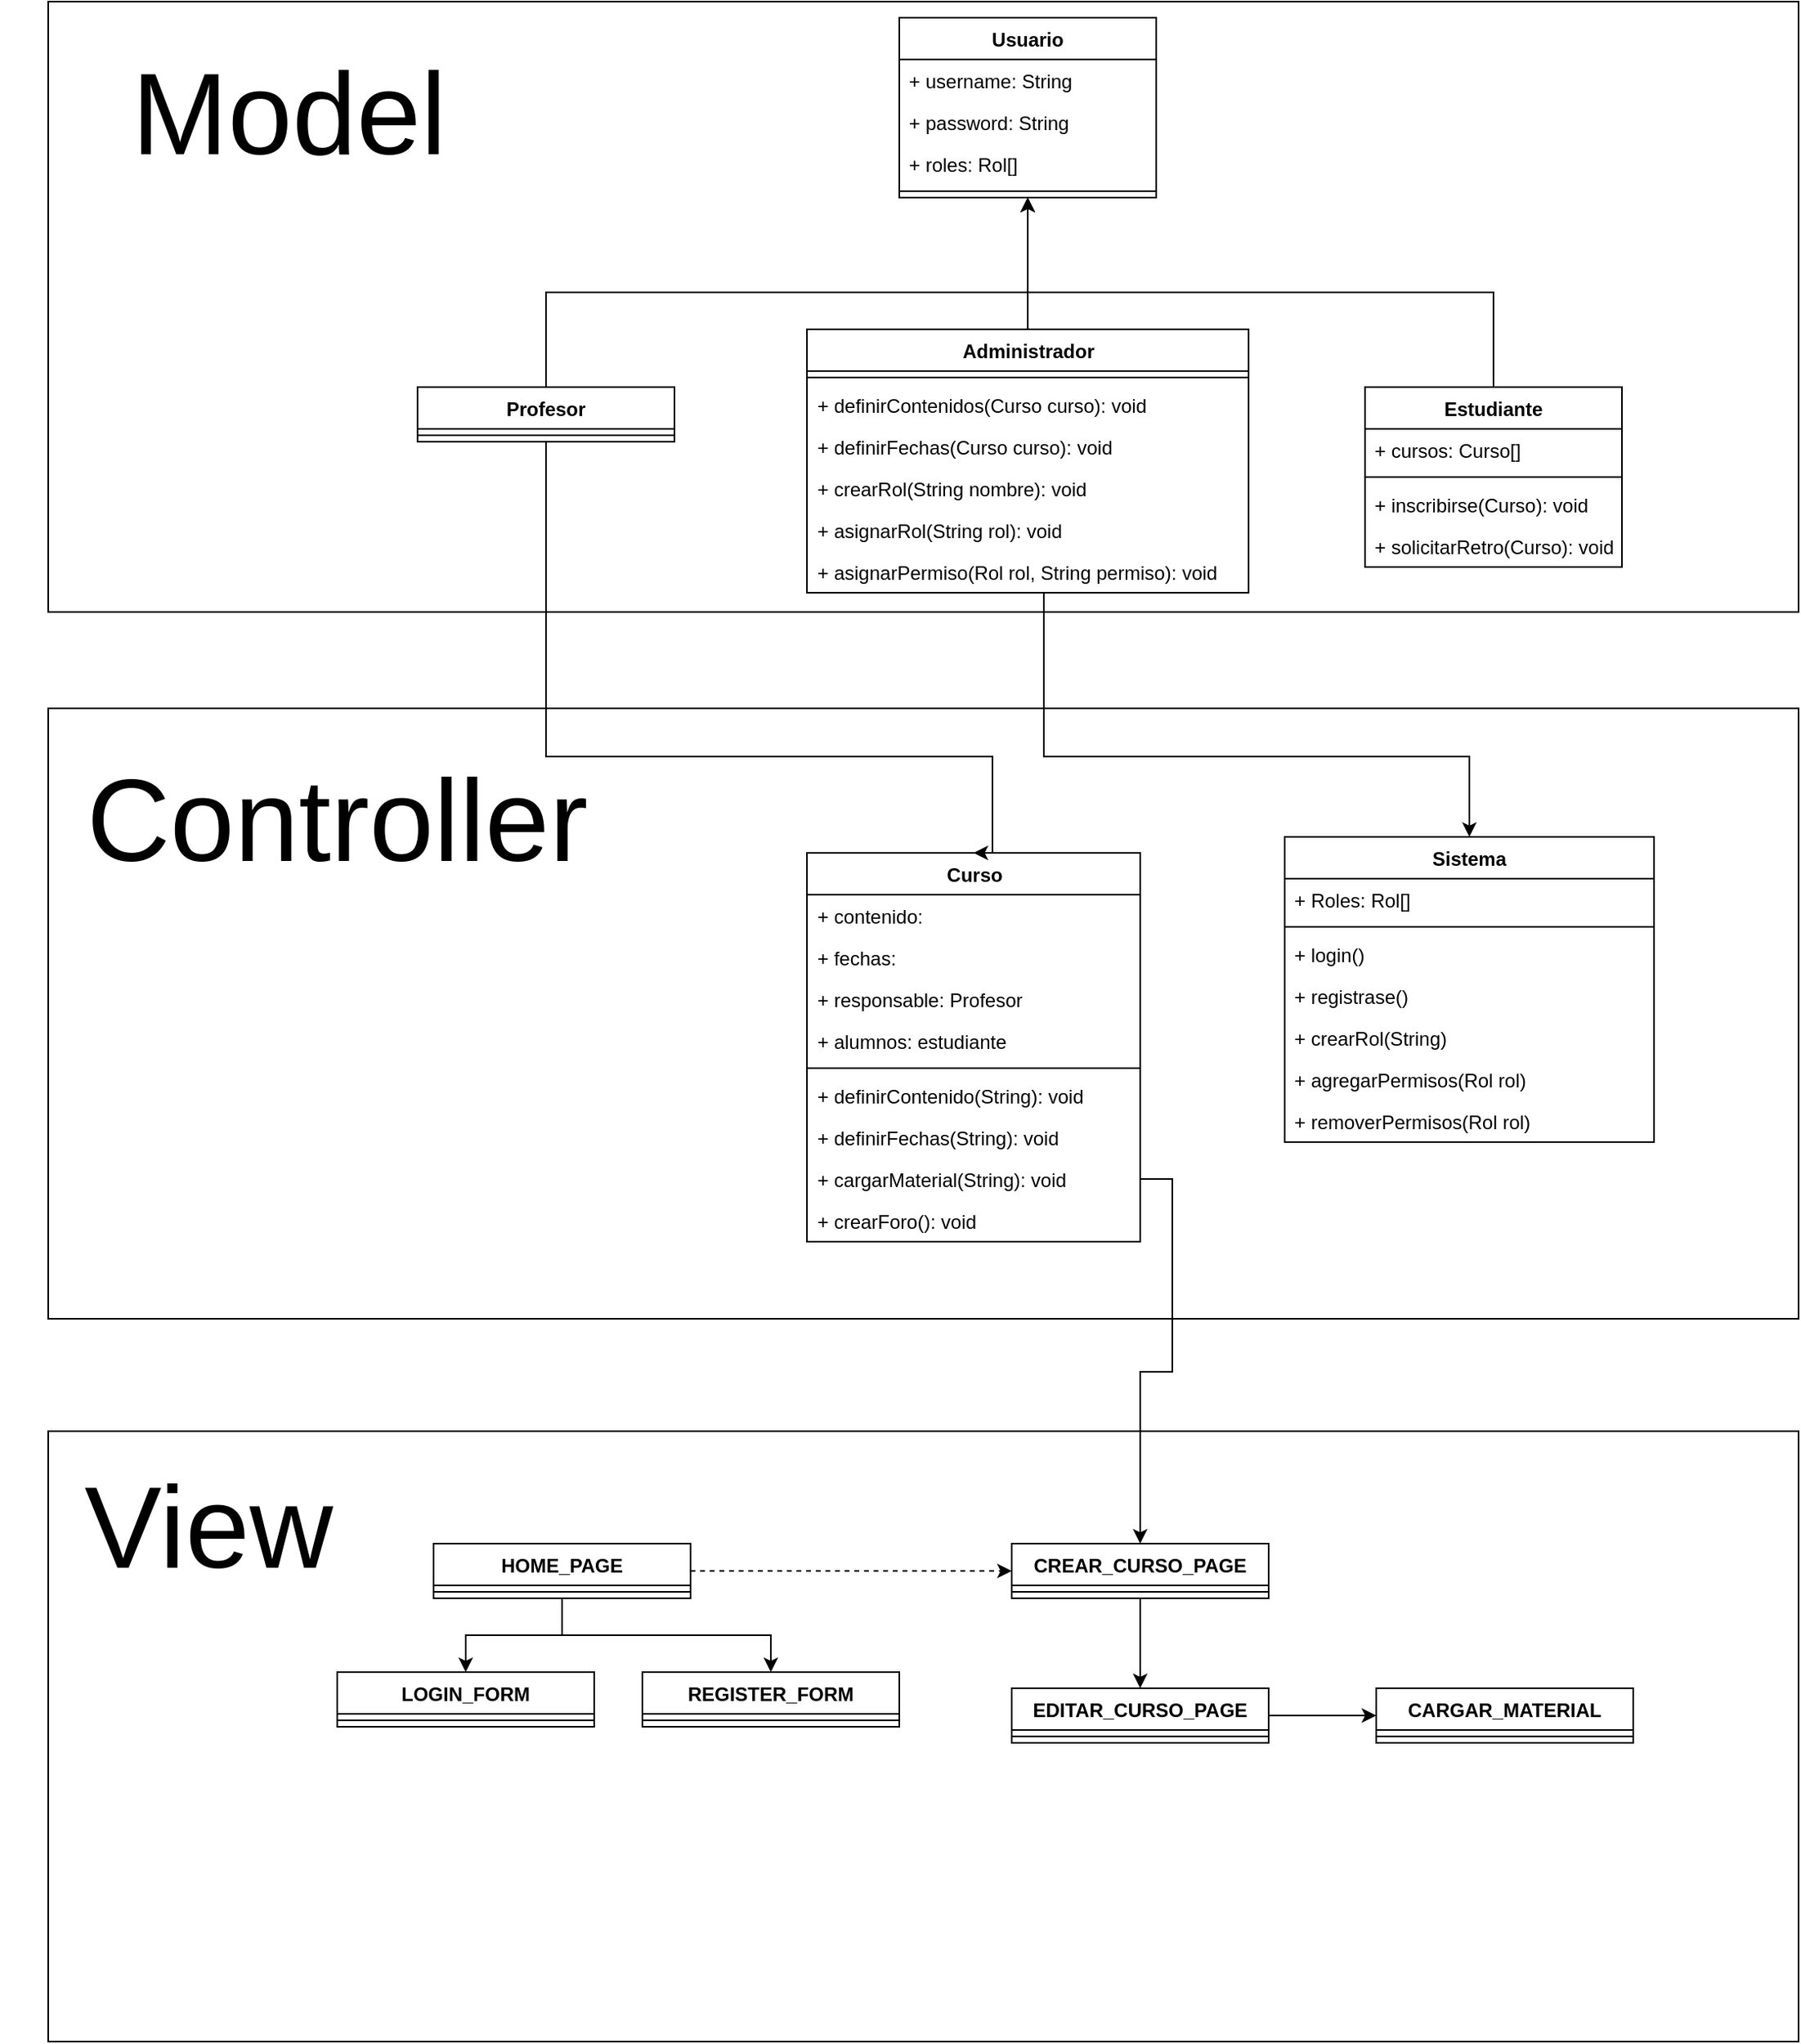 <mxfile version="21.4.0" type="github" pages="2">
  <diagram name="Diagrama de clases" id="QBbL7el1UoL6svfnOJvB">
    <mxGraphModel dx="1755" dy="2392" grid="1" gridSize="10" guides="1" tooltips="1" connect="1" arrows="1" fold="1" page="1" pageScale="1" pageWidth="827" pageHeight="1169" math="0" shadow="0">
      <root>
        <mxCell id="0" />
        <mxCell id="1" parent="0" />
        <mxCell id="73bGlY0so8Z3upH3C3ya-1" value="" style="rounded=0;whiteSpace=wrap;html=1;" vertex="1" parent="1">
          <mxGeometry width="1090" height="380" as="geometry" />
        </mxCell>
        <mxCell id="73bGlY0so8Z3upH3C3ya-2" value="&lt;font style=&quot;font-size: 72px;&quot;&gt;Model&lt;/font&gt;" style="text;html=1;strokeColor=none;fillColor=none;align=center;verticalAlign=middle;whiteSpace=wrap;rounded=0;" vertex="1" parent="1">
          <mxGeometry x="20" y="10" width="260" height="120" as="geometry" />
        </mxCell>
        <mxCell id="73bGlY0so8Z3upH3C3ya-3" value="" style="rounded=0;whiteSpace=wrap;html=1;" vertex="1" parent="1">
          <mxGeometry y="440" width="1090" height="380" as="geometry" />
        </mxCell>
        <mxCell id="73bGlY0so8Z3upH3C3ya-4" value="&lt;font style=&quot;font-size: 72px;&quot;&gt;Controller&lt;/font&gt;" style="text;html=1;strokeColor=none;fillColor=none;align=center;verticalAlign=middle;whiteSpace=wrap;rounded=0;" vertex="1" parent="1">
          <mxGeometry x="50" y="450" width="260" height="120" as="geometry" />
        </mxCell>
        <mxCell id="Gk_cWEBh4F6t9IsezN-V-1" value="" style="rounded=0;whiteSpace=wrap;html=1;" vertex="1" parent="1">
          <mxGeometry y="890" width="1090" height="380" as="geometry" />
        </mxCell>
        <mxCell id="Gk_cWEBh4F6t9IsezN-V-2" value="&lt;font style=&quot;font-size: 72px;&quot;&gt;View&lt;/font&gt;" style="text;html=1;strokeColor=none;fillColor=none;align=center;verticalAlign=middle;whiteSpace=wrap;rounded=0;" vertex="1" parent="1">
          <mxGeometry x="-30" y="890" width="260" height="120" as="geometry" />
        </mxCell>
        <mxCell id="Gk_cWEBh4F6t9IsezN-V-38" style="edgeStyle=orthogonalEdgeStyle;rounded=0;orthogonalLoop=1;jettySize=auto;html=1;exitX=0.5;exitY=0;exitDx=0;exitDy=0;" edge="1" parent="1" source="Gk_cWEBh4F6t9IsezN-V-4" target="Gk_cWEBh4F6t9IsezN-V-24">
          <mxGeometry relative="1" as="geometry" />
        </mxCell>
        <mxCell id="Gk_cWEBh4F6t9IsezN-V-4" value="Estudiante" style="swimlane;fontStyle=1;align=center;verticalAlign=top;childLayout=stackLayout;horizontal=1;startSize=26;horizontalStack=0;resizeParent=1;resizeParentMax=0;resizeLast=0;collapsible=1;marginBottom=0;whiteSpace=wrap;html=1;" vertex="1" parent="1">
          <mxGeometry x="820" y="240" width="160" height="112" as="geometry" />
        </mxCell>
        <mxCell id="Gk_cWEBh4F6t9IsezN-V-5" value="+ cursos: Curso[]" style="text;strokeColor=none;fillColor=none;align=left;verticalAlign=top;spacingLeft=4;spacingRight=4;overflow=hidden;rotatable=0;points=[[0,0.5],[1,0.5]];portConstraint=eastwest;whiteSpace=wrap;html=1;" vertex="1" parent="Gk_cWEBh4F6t9IsezN-V-4">
          <mxGeometry y="26" width="160" height="26" as="geometry" />
        </mxCell>
        <mxCell id="Gk_cWEBh4F6t9IsezN-V-6" value="" style="line;strokeWidth=1;fillColor=none;align=left;verticalAlign=middle;spacingTop=-1;spacingLeft=3;spacingRight=3;rotatable=0;labelPosition=right;points=[];portConstraint=eastwest;strokeColor=inherit;" vertex="1" parent="Gk_cWEBh4F6t9IsezN-V-4">
          <mxGeometry y="52" width="160" height="8" as="geometry" />
        </mxCell>
        <mxCell id="Iei1B7uTz662flhTTMn4-3" value="+ inscribirse(Curso): void" style="text;strokeColor=none;fillColor=none;align=left;verticalAlign=top;spacingLeft=4;spacingRight=4;overflow=hidden;rotatable=0;points=[[0,0.5],[1,0.5]];portConstraint=eastwest;whiteSpace=wrap;html=1;" vertex="1" parent="Gk_cWEBh4F6t9IsezN-V-4">
          <mxGeometry y="60" width="160" height="26" as="geometry" />
        </mxCell>
        <mxCell id="Gk_cWEBh4F6t9IsezN-V-7" value="+ solicitarRetro(Curso): void" style="text;strokeColor=none;fillColor=none;align=left;verticalAlign=top;spacingLeft=4;spacingRight=4;overflow=hidden;rotatable=0;points=[[0,0.5],[1,0.5]];portConstraint=eastwest;whiteSpace=wrap;html=1;" vertex="1" parent="Gk_cWEBh4F6t9IsezN-V-4">
          <mxGeometry y="86" width="160" height="26" as="geometry" />
        </mxCell>
        <mxCell id="Gk_cWEBh4F6t9IsezN-V-8" value="Curso" style="swimlane;fontStyle=1;align=center;verticalAlign=top;childLayout=stackLayout;horizontal=1;startSize=26;horizontalStack=0;resizeParent=1;resizeParentMax=0;resizeLast=0;collapsible=1;marginBottom=0;whiteSpace=wrap;html=1;" vertex="1" parent="1">
          <mxGeometry x="472.5" y="530" width="207.5" height="242" as="geometry" />
        </mxCell>
        <mxCell id="Gk_cWEBh4F6t9IsezN-V-9" value="+ contenido:&amp;nbsp;" style="text;strokeColor=none;fillColor=none;align=left;verticalAlign=top;spacingLeft=4;spacingRight=4;overflow=hidden;rotatable=0;points=[[0,0.5],[1,0.5]];portConstraint=eastwest;whiteSpace=wrap;html=1;" vertex="1" parent="Gk_cWEBh4F6t9IsezN-V-8">
          <mxGeometry y="26" width="207.5" height="26" as="geometry" />
        </mxCell>
        <mxCell id="Iei1B7uTz662flhTTMn4-24" value="+ fechas:&amp;nbsp;" style="text;strokeColor=none;fillColor=none;align=left;verticalAlign=top;spacingLeft=4;spacingRight=4;overflow=hidden;rotatable=0;points=[[0,0.5],[1,0.5]];portConstraint=eastwest;whiteSpace=wrap;html=1;" vertex="1" parent="Gk_cWEBh4F6t9IsezN-V-8">
          <mxGeometry y="52" width="207.5" height="26" as="geometry" />
        </mxCell>
        <mxCell id="Iei1B7uTz662flhTTMn4-46" value="+ responsable: Profesor" style="text;strokeColor=none;fillColor=none;align=left;verticalAlign=top;spacingLeft=4;spacingRight=4;overflow=hidden;rotatable=0;points=[[0,0.5],[1,0.5]];portConstraint=eastwest;whiteSpace=wrap;html=1;" vertex="1" parent="Gk_cWEBh4F6t9IsezN-V-8">
          <mxGeometry y="78" width="207.5" height="26" as="geometry" />
        </mxCell>
        <mxCell id="Iei1B7uTz662flhTTMn4-25" value="+ alumnos: estudiante" style="text;strokeColor=none;fillColor=none;align=left;verticalAlign=top;spacingLeft=4;spacingRight=4;overflow=hidden;rotatable=0;points=[[0,0.5],[1,0.5]];portConstraint=eastwest;whiteSpace=wrap;html=1;" vertex="1" parent="Gk_cWEBh4F6t9IsezN-V-8">
          <mxGeometry y="104" width="207.5" height="26" as="geometry" />
        </mxCell>
        <mxCell id="Gk_cWEBh4F6t9IsezN-V-10" value="" style="line;strokeWidth=1;fillColor=none;align=left;verticalAlign=middle;spacingTop=-1;spacingLeft=3;spacingRight=3;rotatable=0;labelPosition=right;points=[];portConstraint=eastwest;strokeColor=inherit;" vertex="1" parent="Gk_cWEBh4F6t9IsezN-V-8">
          <mxGeometry y="130" width="207.5" height="8" as="geometry" />
        </mxCell>
        <mxCell id="Gk_cWEBh4F6t9IsezN-V-11" value="+ definirContenido(String): void" style="text;strokeColor=none;fillColor=none;align=left;verticalAlign=top;spacingLeft=4;spacingRight=4;overflow=hidden;rotatable=0;points=[[0,0.5],[1,0.5]];portConstraint=eastwest;whiteSpace=wrap;html=1;" vertex="1" parent="Gk_cWEBh4F6t9IsezN-V-8">
          <mxGeometry y="138" width="207.5" height="26" as="geometry" />
        </mxCell>
        <mxCell id="Iei1B7uTz662flhTTMn4-42" value="+ definirFechas(String): void" style="text;strokeColor=none;fillColor=none;align=left;verticalAlign=top;spacingLeft=4;spacingRight=4;overflow=hidden;rotatable=0;points=[[0,0.5],[1,0.5]];portConstraint=eastwest;whiteSpace=wrap;html=1;" vertex="1" parent="Gk_cWEBh4F6t9IsezN-V-8">
          <mxGeometry y="164" width="207.5" height="26" as="geometry" />
        </mxCell>
        <mxCell id="Iei1B7uTz662flhTTMn4-43" value="+ cargarMaterial(String): void" style="text;strokeColor=none;fillColor=none;align=left;verticalAlign=top;spacingLeft=4;spacingRight=4;overflow=hidden;rotatable=0;points=[[0,0.5],[1,0.5]];portConstraint=eastwest;whiteSpace=wrap;html=1;" vertex="1" parent="Gk_cWEBh4F6t9IsezN-V-8">
          <mxGeometry y="190" width="207.5" height="26" as="geometry" />
        </mxCell>
        <mxCell id="Iei1B7uTz662flhTTMn4-21" value="+ crearForo(): void" style="text;strokeColor=none;fillColor=none;align=left;verticalAlign=top;spacingLeft=4;spacingRight=4;overflow=hidden;rotatable=0;points=[[0,0.5],[1,0.5]];portConstraint=eastwest;whiteSpace=wrap;html=1;" vertex="1" parent="Gk_cWEBh4F6t9IsezN-V-8">
          <mxGeometry y="216" width="207.5" height="26" as="geometry" />
        </mxCell>
        <mxCell id="Iei1B7uTz662flhTTMn4-45" style="edgeStyle=orthogonalEdgeStyle;rounded=0;orthogonalLoop=1;jettySize=auto;html=1;exitX=0.5;exitY=0;exitDx=0;exitDy=0;" edge="1" parent="1" source="Gk_cWEBh4F6t9IsezN-V-12" target="Gk_cWEBh4F6t9IsezN-V-24">
          <mxGeometry relative="1" as="geometry" />
        </mxCell>
        <mxCell id="Gk_cWEBh4F6t9IsezN-V-12" value="Profesor" style="swimlane;fontStyle=1;align=center;verticalAlign=top;childLayout=stackLayout;horizontal=1;startSize=26;horizontalStack=0;resizeParent=1;resizeParentMax=0;resizeLast=0;collapsible=1;marginBottom=0;whiteSpace=wrap;html=1;" vertex="1" parent="1">
          <mxGeometry x="230" y="240" width="160" height="34" as="geometry" />
        </mxCell>
        <mxCell id="Gk_cWEBh4F6t9IsezN-V-14" value="" style="line;strokeWidth=1;fillColor=none;align=left;verticalAlign=middle;spacingTop=-1;spacingLeft=3;spacingRight=3;rotatable=0;labelPosition=right;points=[];portConstraint=eastwest;strokeColor=inherit;" vertex="1" parent="Gk_cWEBh4F6t9IsezN-V-12">
          <mxGeometry y="26" width="160" height="8" as="geometry" />
        </mxCell>
        <mxCell id="Gk_cWEBh4F6t9IsezN-V-37" style="edgeStyle=orthogonalEdgeStyle;rounded=0;orthogonalLoop=1;jettySize=auto;html=1;" edge="1" parent="1" source="Gk_cWEBh4F6t9IsezN-V-16" target="Gk_cWEBh4F6t9IsezN-V-24">
          <mxGeometry relative="1" as="geometry" />
        </mxCell>
        <mxCell id="Gk_cWEBh4F6t9IsezN-V-16" value="Administrador" style="swimlane;fontStyle=1;align=center;verticalAlign=top;childLayout=stackLayout;horizontal=1;startSize=26;horizontalStack=0;resizeParent=1;resizeParentMax=0;resizeLast=0;collapsible=1;marginBottom=0;whiteSpace=wrap;html=1;" vertex="1" parent="1">
          <mxGeometry x="472.5" y="204" width="275" height="164" as="geometry" />
        </mxCell>
        <mxCell id="Gk_cWEBh4F6t9IsezN-V-18" value="" style="line;strokeWidth=1;fillColor=none;align=left;verticalAlign=middle;spacingTop=-1;spacingLeft=3;spacingRight=3;rotatable=0;labelPosition=right;points=[];portConstraint=eastwest;strokeColor=inherit;" vertex="1" parent="Gk_cWEBh4F6t9IsezN-V-16">
          <mxGeometry y="26" width="275" height="8" as="geometry" />
        </mxCell>
        <mxCell id="Gk_cWEBh4F6t9IsezN-V-19" value="+ definirContenidos(Curso curso): void" style="text;strokeColor=none;fillColor=none;align=left;verticalAlign=top;spacingLeft=4;spacingRight=4;overflow=hidden;rotatable=0;points=[[0,0.5],[1,0.5]];portConstraint=eastwest;whiteSpace=wrap;html=1;" vertex="1" parent="Gk_cWEBh4F6t9IsezN-V-16">
          <mxGeometry y="34" width="275" height="26" as="geometry" />
        </mxCell>
        <mxCell id="Iei1B7uTz662flhTTMn4-9" value="+ definirFechas(Curso curso): void" style="text;strokeColor=none;fillColor=none;align=left;verticalAlign=top;spacingLeft=4;spacingRight=4;overflow=hidden;rotatable=0;points=[[0,0.5],[1,0.5]];portConstraint=eastwest;whiteSpace=wrap;html=1;" vertex="1" parent="Gk_cWEBh4F6t9IsezN-V-16">
          <mxGeometry y="60" width="275" height="26" as="geometry" />
        </mxCell>
        <mxCell id="Iei1B7uTz662flhTTMn4-10" value="+ crearRol(String nombre): void" style="text;strokeColor=none;fillColor=none;align=left;verticalAlign=top;spacingLeft=4;spacingRight=4;overflow=hidden;rotatable=0;points=[[0,0.5],[1,0.5]];portConstraint=eastwest;whiteSpace=wrap;html=1;" vertex="1" parent="Gk_cWEBh4F6t9IsezN-V-16">
          <mxGeometry y="86" width="275" height="26" as="geometry" />
        </mxCell>
        <mxCell id="Iei1B7uTz662flhTTMn4-11" value="+ asignarRol(String rol): void" style="text;strokeColor=none;fillColor=none;align=left;verticalAlign=top;spacingLeft=4;spacingRight=4;overflow=hidden;rotatable=0;points=[[0,0.5],[1,0.5]];portConstraint=eastwest;whiteSpace=wrap;html=1;" vertex="1" parent="Gk_cWEBh4F6t9IsezN-V-16">
          <mxGeometry y="112" width="275" height="26" as="geometry" />
        </mxCell>
        <mxCell id="Iei1B7uTz662flhTTMn4-12" value="+ asignarPermiso(Rol rol, String permiso): void" style="text;strokeColor=none;fillColor=none;align=left;verticalAlign=top;spacingLeft=4;spacingRight=4;overflow=hidden;rotatable=0;points=[[0,0.5],[1,0.5]];portConstraint=eastwest;whiteSpace=wrap;html=1;" vertex="1" parent="Gk_cWEBh4F6t9IsezN-V-16">
          <mxGeometry y="138" width="275" height="26" as="geometry" />
        </mxCell>
        <mxCell id="Gk_cWEBh4F6t9IsezN-V-24" value="Usuario" style="swimlane;fontStyle=1;align=center;verticalAlign=top;childLayout=stackLayout;horizontal=1;startSize=26;horizontalStack=0;resizeParent=1;resizeParentMax=0;resizeLast=0;collapsible=1;marginBottom=0;whiteSpace=wrap;html=1;" vertex="1" parent="1">
          <mxGeometry x="530" y="10" width="160" height="112" as="geometry" />
        </mxCell>
        <mxCell id="Gk_cWEBh4F6t9IsezN-V-25" value="+ username: String" style="text;strokeColor=none;fillColor=none;align=left;verticalAlign=top;spacingLeft=4;spacingRight=4;overflow=hidden;rotatable=0;points=[[0,0.5],[1,0.5]];portConstraint=eastwest;whiteSpace=wrap;html=1;" vertex="1" parent="Gk_cWEBh4F6t9IsezN-V-24">
          <mxGeometry y="26" width="160" height="26" as="geometry" />
        </mxCell>
        <mxCell id="Gk_cWEBh4F6t9IsezN-V-36" value="+ password: String" style="text;strokeColor=none;fillColor=none;align=left;verticalAlign=top;spacingLeft=4;spacingRight=4;overflow=hidden;rotatable=0;points=[[0,0.5],[1,0.5]];portConstraint=eastwest;whiteSpace=wrap;html=1;" vertex="1" parent="Gk_cWEBh4F6t9IsezN-V-24">
          <mxGeometry y="52" width="160" height="26" as="geometry" />
        </mxCell>
        <mxCell id="Gk_cWEBh4F6t9IsezN-V-40" value="+ roles: Rol[]" style="text;strokeColor=none;fillColor=none;align=left;verticalAlign=top;spacingLeft=4;spacingRight=4;overflow=hidden;rotatable=0;points=[[0,0.5],[1,0.5]];portConstraint=eastwest;whiteSpace=wrap;html=1;" vertex="1" parent="Gk_cWEBh4F6t9IsezN-V-24">
          <mxGeometry y="78" width="160" height="26" as="geometry" />
        </mxCell>
        <mxCell id="Gk_cWEBh4F6t9IsezN-V-26" value="" style="line;strokeWidth=1;fillColor=none;align=left;verticalAlign=middle;spacingTop=-1;spacingLeft=3;spacingRight=3;rotatable=0;labelPosition=right;points=[];portConstraint=eastwest;strokeColor=inherit;" vertex="1" parent="Gk_cWEBh4F6t9IsezN-V-24">
          <mxGeometry y="104" width="160" height="8" as="geometry" />
        </mxCell>
        <mxCell id="Iei1B7uTz662flhTTMn4-30" value="Sistema" style="swimlane;fontStyle=1;align=center;verticalAlign=top;childLayout=stackLayout;horizontal=1;startSize=26;horizontalStack=0;resizeParent=1;resizeParentMax=0;resizeLast=0;collapsible=1;marginBottom=0;whiteSpace=wrap;html=1;" vertex="1" parent="1">
          <mxGeometry x="770" y="520" width="230" height="190" as="geometry" />
        </mxCell>
        <mxCell id="Iei1B7uTz662flhTTMn4-31" value="+ Roles: Rol[]" style="text;strokeColor=none;fillColor=none;align=left;verticalAlign=top;spacingLeft=4;spacingRight=4;overflow=hidden;rotatable=0;points=[[0,0.5],[1,0.5]];portConstraint=eastwest;whiteSpace=wrap;html=1;" vertex="1" parent="Iei1B7uTz662flhTTMn4-30">
          <mxGeometry y="26" width="230" height="26" as="geometry" />
        </mxCell>
        <mxCell id="Iei1B7uTz662flhTTMn4-34" value="" style="line;strokeWidth=1;fillColor=none;align=left;verticalAlign=middle;spacingTop=-1;spacingLeft=3;spacingRight=3;rotatable=0;labelPosition=right;points=[];portConstraint=eastwest;strokeColor=inherit;" vertex="1" parent="Iei1B7uTz662flhTTMn4-30">
          <mxGeometry y="52" width="230" height="8" as="geometry" />
        </mxCell>
        <mxCell id="Iei1B7uTz662flhTTMn4-35" value="+ login()" style="text;strokeColor=none;fillColor=none;align=left;verticalAlign=top;spacingLeft=4;spacingRight=4;overflow=hidden;rotatable=0;points=[[0,0.5],[1,0.5]];portConstraint=eastwest;whiteSpace=wrap;html=1;" vertex="1" parent="Iei1B7uTz662flhTTMn4-30">
          <mxGeometry y="60" width="230" height="26" as="geometry" />
        </mxCell>
        <mxCell id="Iei1B7uTz662flhTTMn4-40" value="+ registrase()" style="text;strokeColor=none;fillColor=none;align=left;verticalAlign=top;spacingLeft=4;spacingRight=4;overflow=hidden;rotatable=0;points=[[0,0.5],[1,0.5]];portConstraint=eastwest;whiteSpace=wrap;html=1;" vertex="1" parent="Iei1B7uTz662flhTTMn4-30">
          <mxGeometry y="86" width="230" height="26" as="geometry" />
        </mxCell>
        <mxCell id="Iei1B7uTz662flhTTMn4-36" value="+ crearRol(String)" style="text;strokeColor=none;fillColor=none;align=left;verticalAlign=top;spacingLeft=4;spacingRight=4;overflow=hidden;rotatable=0;points=[[0,0.5],[1,0.5]];portConstraint=eastwest;whiteSpace=wrap;html=1;" vertex="1" parent="Iei1B7uTz662flhTTMn4-30">
          <mxGeometry y="112" width="230" height="26" as="geometry" />
        </mxCell>
        <mxCell id="Iei1B7uTz662flhTTMn4-37" value="+ agregarPermisos(Rol rol)" style="text;strokeColor=none;fillColor=none;align=left;verticalAlign=top;spacingLeft=4;spacingRight=4;overflow=hidden;rotatable=0;points=[[0,0.5],[1,0.5]];portConstraint=eastwest;whiteSpace=wrap;html=1;" vertex="1" parent="Iei1B7uTz662flhTTMn4-30">
          <mxGeometry y="138" width="230" height="26" as="geometry" />
        </mxCell>
        <mxCell id="Iei1B7uTz662flhTTMn4-39" value="+ removerPermisos(Rol rol)" style="text;strokeColor=none;fillColor=none;align=left;verticalAlign=top;spacingLeft=4;spacingRight=4;overflow=hidden;rotatable=0;points=[[0,0.5],[1,0.5]];portConstraint=eastwest;whiteSpace=wrap;html=1;" vertex="1" parent="Iei1B7uTz662flhTTMn4-30">
          <mxGeometry y="164" width="230" height="26" as="geometry" />
        </mxCell>
        <mxCell id="Iei1B7uTz662flhTTMn4-38" style="edgeStyle=orthogonalEdgeStyle;rounded=0;orthogonalLoop=1;jettySize=auto;html=1;" edge="1" parent="1" source="Gk_cWEBh4F6t9IsezN-V-16" target="Iei1B7uTz662flhTTMn4-30">
          <mxGeometry relative="1" as="geometry">
            <Array as="points">
              <mxPoint x="620" y="470" />
              <mxPoint x="885" y="470" />
            </Array>
          </mxGeometry>
        </mxCell>
        <mxCell id="Iei1B7uTz662flhTTMn4-44" style="edgeStyle=orthogonalEdgeStyle;rounded=0;orthogonalLoop=1;jettySize=auto;html=1;entryX=0.5;entryY=0;entryDx=0;entryDy=0;" edge="1" parent="1" source="Gk_cWEBh4F6t9IsezN-V-12" target="Gk_cWEBh4F6t9IsezN-V-8">
          <mxGeometry relative="1" as="geometry">
            <Array as="points">
              <mxPoint x="310" y="470" />
              <mxPoint x="588" y="470" />
            </Array>
          </mxGeometry>
        </mxCell>
        <mxCell id="Iei1B7uTz662flhTTMn4-62" style="edgeStyle=orthogonalEdgeStyle;rounded=0;orthogonalLoop=1;jettySize=auto;html=1;exitX=0.5;exitY=1;exitDx=0;exitDy=0;entryX=0.5;entryY=0;entryDx=0;entryDy=0;" edge="1" parent="1" source="Iei1B7uTz662flhTTMn4-47" target="Iei1B7uTz662flhTTMn4-51">
          <mxGeometry relative="1" as="geometry" />
        </mxCell>
        <mxCell id="Iei1B7uTz662flhTTMn4-47" value="CREAR_CURSO_PAGE" style="swimlane;fontStyle=1;align=center;verticalAlign=top;childLayout=stackLayout;horizontal=1;startSize=26;horizontalStack=0;resizeParent=1;resizeParentMax=0;resizeLast=0;collapsible=1;marginBottom=0;whiteSpace=wrap;html=1;" vertex="1" parent="1">
          <mxGeometry x="600" y="960" width="160" height="34" as="geometry" />
        </mxCell>
        <mxCell id="Iei1B7uTz662flhTTMn4-49" value="" style="line;strokeWidth=1;fillColor=none;align=left;verticalAlign=middle;spacingTop=-1;spacingLeft=3;spacingRight=3;rotatable=0;labelPosition=right;points=[];portConstraint=eastwest;strokeColor=inherit;" vertex="1" parent="Iei1B7uTz662flhTTMn4-47">
          <mxGeometry y="26" width="160" height="8" as="geometry" />
        </mxCell>
        <mxCell id="Iei1B7uTz662flhTTMn4-68" style="edgeStyle=orthogonalEdgeStyle;rounded=0;orthogonalLoop=1;jettySize=auto;html=1;exitX=1;exitY=0.5;exitDx=0;exitDy=0;entryX=0;entryY=0.5;entryDx=0;entryDy=0;" edge="1" parent="1" source="Iei1B7uTz662flhTTMn4-51" target="Iei1B7uTz662flhTTMn4-64">
          <mxGeometry relative="1" as="geometry">
            <mxPoint x="827" y="999" as="targetPoint" />
          </mxGeometry>
        </mxCell>
        <mxCell id="Iei1B7uTz662flhTTMn4-51" value="EDITAR_CURSO_PAGE" style="swimlane;fontStyle=1;align=center;verticalAlign=top;childLayout=stackLayout;horizontal=1;startSize=26;horizontalStack=0;resizeParent=1;resizeParentMax=0;resizeLast=0;collapsible=1;marginBottom=0;whiteSpace=wrap;html=1;" vertex="1" parent="1">
          <mxGeometry x="600" y="1050" width="160" height="34" as="geometry" />
        </mxCell>
        <mxCell id="Iei1B7uTz662flhTTMn4-52" value="" style="line;strokeWidth=1;fillColor=none;align=left;verticalAlign=middle;spacingTop=-1;spacingLeft=3;spacingRight=3;rotatable=0;labelPosition=right;points=[];portConstraint=eastwest;strokeColor=inherit;" vertex="1" parent="Iei1B7uTz662flhTTMn4-51">
          <mxGeometry y="26" width="160" height="8" as="geometry" />
        </mxCell>
        <mxCell id="Iei1B7uTz662flhTTMn4-59" style="edgeStyle=orthogonalEdgeStyle;rounded=0;orthogonalLoop=1;jettySize=auto;html=1;exitX=0.5;exitY=1;exitDx=0;exitDy=0;entryX=0.5;entryY=0;entryDx=0;entryDy=0;" edge="1" parent="1" source="Iei1B7uTz662flhTTMn4-53" target="Iei1B7uTz662flhTTMn4-55">
          <mxGeometry relative="1" as="geometry" />
        </mxCell>
        <mxCell id="Iei1B7uTz662flhTTMn4-61" style="edgeStyle=orthogonalEdgeStyle;rounded=0;orthogonalLoop=1;jettySize=auto;html=1;exitX=1;exitY=0.5;exitDx=0;exitDy=0;entryX=0;entryY=0.5;entryDx=0;entryDy=0;dashed=1;" edge="1" parent="1" source="Iei1B7uTz662flhTTMn4-53" target="Iei1B7uTz662flhTTMn4-47">
          <mxGeometry relative="1" as="geometry" />
        </mxCell>
        <mxCell id="Iei1B7uTz662flhTTMn4-53" value="HOME_PAGE" style="swimlane;fontStyle=1;align=center;verticalAlign=top;childLayout=stackLayout;horizontal=1;startSize=26;horizontalStack=0;resizeParent=1;resizeParentMax=0;resizeLast=0;collapsible=1;marginBottom=0;whiteSpace=wrap;html=1;" vertex="1" parent="1">
          <mxGeometry x="240" y="960" width="160" height="34" as="geometry" />
        </mxCell>
        <mxCell id="Iei1B7uTz662flhTTMn4-54" value="" style="line;strokeWidth=1;fillColor=none;align=left;verticalAlign=middle;spacingTop=-1;spacingLeft=3;spacingRight=3;rotatable=0;labelPosition=right;points=[];portConstraint=eastwest;strokeColor=inherit;" vertex="1" parent="Iei1B7uTz662flhTTMn4-53">
          <mxGeometry y="26" width="160" height="8" as="geometry" />
        </mxCell>
        <mxCell id="Iei1B7uTz662flhTTMn4-55" value="LOGIN_FORM" style="swimlane;fontStyle=1;align=center;verticalAlign=top;childLayout=stackLayout;horizontal=1;startSize=26;horizontalStack=0;resizeParent=1;resizeParentMax=0;resizeLast=0;collapsible=1;marginBottom=0;whiteSpace=wrap;html=1;" vertex="1" parent="1">
          <mxGeometry x="180" y="1040" width="160" height="34" as="geometry" />
        </mxCell>
        <mxCell id="Iei1B7uTz662flhTTMn4-56" value="" style="line;strokeWidth=1;fillColor=none;align=left;verticalAlign=middle;spacingTop=-1;spacingLeft=3;spacingRight=3;rotatable=0;labelPosition=right;points=[];portConstraint=eastwest;strokeColor=inherit;" vertex="1" parent="Iei1B7uTz662flhTTMn4-55">
          <mxGeometry y="26" width="160" height="8" as="geometry" />
        </mxCell>
        <mxCell id="Iei1B7uTz662flhTTMn4-60" style="edgeStyle=orthogonalEdgeStyle;rounded=0;orthogonalLoop=1;jettySize=auto;html=1;exitX=0.5;exitY=0;exitDx=0;exitDy=0;entryX=0.5;entryY=1;entryDx=0;entryDy=0;startArrow=classic;startFill=1;endArrow=none;endFill=0;" edge="1" parent="1" source="Iei1B7uTz662flhTTMn4-57" target="Iei1B7uTz662flhTTMn4-53">
          <mxGeometry relative="1" as="geometry" />
        </mxCell>
        <mxCell id="Iei1B7uTz662flhTTMn4-57" value="REGISTER_FORM" style="swimlane;fontStyle=1;align=center;verticalAlign=top;childLayout=stackLayout;horizontal=1;startSize=26;horizontalStack=0;resizeParent=1;resizeParentMax=0;resizeLast=0;collapsible=1;marginBottom=0;whiteSpace=wrap;html=1;" vertex="1" parent="1">
          <mxGeometry x="370" y="1040" width="160" height="34" as="geometry" />
        </mxCell>
        <mxCell id="Iei1B7uTz662flhTTMn4-58" value="" style="line;strokeWidth=1;fillColor=none;align=left;verticalAlign=middle;spacingTop=-1;spacingLeft=3;spacingRight=3;rotatable=0;labelPosition=right;points=[];portConstraint=eastwest;strokeColor=inherit;" vertex="1" parent="Iei1B7uTz662flhTTMn4-57">
          <mxGeometry y="26" width="160" height="8" as="geometry" />
        </mxCell>
        <mxCell id="Iei1B7uTz662flhTTMn4-63" style="edgeStyle=orthogonalEdgeStyle;rounded=0;orthogonalLoop=1;jettySize=auto;html=1;exitX=1;exitY=0.5;exitDx=0;exitDy=0;entryX=0.5;entryY=0;entryDx=0;entryDy=0;" edge="1" parent="1" source="Iei1B7uTz662flhTTMn4-43" target="Iei1B7uTz662flhTTMn4-47">
          <mxGeometry relative="1" as="geometry" />
        </mxCell>
        <mxCell id="Iei1B7uTz662flhTTMn4-64" value="CARGAR_MATERIAL" style="swimlane;fontStyle=1;align=center;verticalAlign=top;childLayout=stackLayout;horizontal=1;startSize=26;horizontalStack=0;resizeParent=1;resizeParentMax=0;resizeLast=0;collapsible=1;marginBottom=0;whiteSpace=wrap;html=1;" vertex="1" parent="1">
          <mxGeometry x="827" y="1050" width="160" height="34" as="geometry" />
        </mxCell>
        <mxCell id="Iei1B7uTz662flhTTMn4-66" value="" style="line;strokeWidth=1;fillColor=none;align=left;verticalAlign=middle;spacingTop=-1;spacingLeft=3;spacingRight=3;rotatable=0;labelPosition=right;points=[];portConstraint=eastwest;strokeColor=inherit;" vertex="1" parent="Iei1B7uTz662flhTTMn4-64">
          <mxGeometry y="26" width="160" height="8" as="geometry" />
        </mxCell>
      </root>
    </mxGraphModel>
  </diagram>
  <diagram id="-2WuTaImzSwbZsCyglxW" name="Diagrama de casos de uso">
    <mxGraphModel dx="1100" dy="1873" grid="1" gridSize="10" guides="1" tooltips="1" connect="1" arrows="1" fold="1" page="1" pageScale="1" pageWidth="827" pageHeight="1169" math="0" shadow="0">
      <root>
        <mxCell id="0" />
        <mxCell id="1" parent="0" />
        <mxCell id="EkwNHCearNUyfbGUAOeU-1" value="" style="rounded=0;whiteSpace=wrap;html=1;" vertex="1" parent="1">
          <mxGeometry width="690" height="740" as="geometry" />
        </mxCell>
        <mxCell id="EkwNHCearNUyfbGUAOeU-2" value="Diagrama de casos de uso" style="text;html=1;strokeColor=none;fillColor=none;align=center;verticalAlign=middle;whiteSpace=wrap;rounded=0;fontSize=21;" vertex="1" parent="1">
          <mxGeometry x="340" y="-130" width="300" height="60" as="geometry" />
        </mxCell>
        <mxCell id="EkwNHCearNUyfbGUAOeU-3" value="Sistema para centro de aprendizaje" style="text;html=1;strokeColor=none;fillColor=none;align=center;verticalAlign=middle;whiteSpace=wrap;rounded=0;" vertex="1" parent="1">
          <mxGeometry x="155" y="10" width="200" height="30" as="geometry" />
        </mxCell>
        <mxCell id="EkwNHCearNUyfbGUAOeU-5" value="Administradores" style="shape=umlActor;verticalLabelPosition=bottom;verticalAlign=top;html=1;outlineConnect=0;" vertex="1" parent="1">
          <mxGeometry x="-80" y="60" width="60" height="120" as="geometry" />
        </mxCell>
        <mxCell id="dSLKxuUFLMEk2zjnFg8m-7" style="rounded=0;orthogonalLoop=1;jettySize=auto;html=1;exitX=0;exitY=0.5;exitDx=0;exitDy=0;entryX=1;entryY=0.5;entryDx=0;entryDy=0;endArrow=none;endFill=0;dashed=1;dashPattern=1 2;strokeWidth=2;" edge="1" parent="1" source="28_HmdyWbX2J84_J4Alj-1" target="EkwNHCearNUyfbGUAOeU-12">
          <mxGeometry relative="1" as="geometry" />
        </mxCell>
        <mxCell id="28_HmdyWbX2J84_J4Alj-1" value="Planificar cursos" style="ellipse;whiteSpace=wrap;html=1;" vertex="1" parent="1">
          <mxGeometry x="390" y="90" width="90" height="50" as="geometry" />
        </mxCell>
        <mxCell id="M1fn-HkXDXHj6PjqMFjV-1" value="Estudiante" style="shape=umlActor;verticalLabelPosition=bottom;verticalAlign=top;html=1;outlineConnect=0;" vertex="1" parent="1">
          <mxGeometry x="-80" y="520" width="55" height="100" as="geometry" />
        </mxCell>
        <mxCell id="28_HmdyWbX2J84_J4Alj-2" value="Definir contenidos, estructuras y fechas de cursos" style="ellipse;whiteSpace=wrap;html=1;" vertex="1" parent="1">
          <mxGeometry x="535" y="60" width="150" height="50" as="geometry" />
        </mxCell>
        <mxCell id="dSLKxuUFLMEk2zjnFg8m-1" style="rounded=0;orthogonalLoop=1;jettySize=auto;html=1;exitX=0;exitY=0.5;exitDx=0;exitDy=0;endArrow=none;endFill=0;" edge="1" parent="1" source="EkwNHCearNUyfbGUAOeU-9" target="EkwNHCearNUyfbGUAOeU-5">
          <mxGeometry relative="1" as="geometry" />
        </mxCell>
        <mxCell id="EkwNHCearNUyfbGUAOeU-9" value="Crear rol de usuario" style="ellipse;whiteSpace=wrap;html=1;" vertex="1" parent="1">
          <mxGeometry x="100" y="50" width="90" height="50" as="geometry" />
        </mxCell>
        <mxCell id="28_HmdyWbX2J84_J4Alj-3" value="Diseñar y cargar evaluaciones, tareas y material." style="ellipse;whiteSpace=wrap;html=1;" vertex="1" parent="1">
          <mxGeometry x="550" y="120" width="130" height="60" as="geometry" />
        </mxCell>
        <mxCell id="M1fn-HkXDXHj6PjqMFjV-3" value="registrar&amp;nbsp;" style="ellipse;whiteSpace=wrap;html=1;" vertex="1" parent="1">
          <mxGeometry x="50" y="490" width="90" height="50" as="geometry" />
        </mxCell>
        <mxCell id="28_HmdyWbX2J84_J4Alj-4" value="Dar retroalimentación" style="ellipse;whiteSpace=wrap;html=1;" vertex="1" parent="1">
          <mxGeometry x="430" y="195" width="105" height="50" as="geometry" />
        </mxCell>
        <mxCell id="EkwNHCearNUyfbGUAOeU-10" value="Gestionar rol de usuario" style="ellipse;whiteSpace=wrap;html=1;" vertex="1" parent="1">
          <mxGeometry x="80" y="110" width="110" height="50" as="geometry" />
        </mxCell>
        <mxCell id="28_HmdyWbX2J84_J4Alj-5" value="Crear foros" style="ellipse;whiteSpace=wrap;html=1;" vertex="1" parent="1">
          <mxGeometry x="599" y="200" width="86" height="40" as="geometry" />
        </mxCell>
        <mxCell id="M1fn-HkXDXHj6PjqMFjV-4" value="acceder a la plataforma&amp;nbsp;" style="ellipse;whiteSpace=wrap;html=1;" vertex="1" parent="1">
          <mxGeometry x="40" y="580" width="90" height="50" as="geometry" />
        </mxCell>
        <mxCell id="28_HmdyWbX2J84_J4Alj-6" value="Comunicarse con soporte técnico" style="ellipse;whiteSpace=wrap;html=1;" vertex="1" parent="1">
          <mxGeometry x="562" y="270" width="110" height="60" as="geometry" />
        </mxCell>
        <mxCell id="EkwNHCearNUyfbGUAOeU-11" value="Asignar permisos" style="ellipse;whiteSpace=wrap;html=1;" vertex="1" parent="1">
          <mxGeometry x="90" y="170" width="110" height="50" as="geometry" />
        </mxCell>
        <mxCell id="28_HmdyWbX2J84_J4Alj-9" value="" style="endArrow=none;html=1;rounded=0;exitX=1;exitY=0.5;exitDx=0;exitDy=0;entryX=0.25;entryY=0.1;entryDx=0;entryDy=0;entryPerimeter=0;" edge="1" parent="1" source="28_HmdyWbX2J84_J4Alj-2" target="EkwNHCearNUyfbGUAOeU-4">
          <mxGeometry width="50" height="50" relative="1" as="geometry">
            <mxPoint x="755" y="100" as="sourcePoint" />
            <mxPoint x="885" y="130" as="targetPoint" />
          </mxGeometry>
        </mxCell>
        <mxCell id="EkwNHCearNUyfbGUAOeU-12" value="Definir curso" style="ellipse;whiteSpace=wrap;html=1;" vertex="1" parent="1">
          <mxGeometry x="120" y="240" width="120" height="50" as="geometry" />
        </mxCell>
        <mxCell id="M1fn-HkXDXHj6PjqMFjV-5" value="Revisar registro&amp;nbsp;" style="ellipse;whiteSpace=wrap;html=1;" vertex="1" parent="1">
          <mxGeometry x="180" y="520" width="100" height="50" as="geometry" />
        </mxCell>
        <mxCell id="28_HmdyWbX2J84_J4Alj-11" value="" style="endArrow=none;html=1;rounded=0;exitX=1;exitY=0.5;exitDx=0;exitDy=0;" edge="1" parent="1" source="28_HmdyWbX2J84_J4Alj-5" target="EkwNHCearNUyfbGUAOeU-4">
          <mxGeometry width="50" height="50" relative="1" as="geometry">
            <mxPoint x="745" y="280" as="sourcePoint" />
            <mxPoint x="855" y="217.5" as="targetPoint" />
          </mxGeometry>
        </mxCell>
        <mxCell id="M1fn-HkXDXHj6PjqMFjV-8" value="" style="endArrow=none;html=1;rounded=0;entryX=0.044;entryY=0.68;entryDx=0;entryDy=0;entryPerimeter=0;exitX=0.5;exitY=0.5;exitDx=0;exitDy=0;exitPerimeter=0;" edge="1" parent="1" source="M1fn-HkXDXHj6PjqMFjV-1" target="M1fn-HkXDXHj6PjqMFjV-3">
          <mxGeometry width="50" height="50" relative="1" as="geometry">
            <mxPoint x="-10" y="550" as="sourcePoint" />
            <mxPoint x="110" y="130" as="targetPoint" />
          </mxGeometry>
        </mxCell>
        <mxCell id="28_HmdyWbX2J84_J4Alj-12" value="" style="endArrow=none;html=1;rounded=0;exitX=1;exitY=0.5;exitDx=0;exitDy=0;" edge="1" parent="1" source="28_HmdyWbX2J84_J4Alj-6" target="EkwNHCearNUyfbGUAOeU-4">
          <mxGeometry width="50" height="50" relative="1" as="geometry">
            <mxPoint x="697.0" y="290" as="sourcePoint" />
            <mxPoint x="855" y="235.0" as="targetPoint" />
          </mxGeometry>
        </mxCell>
        <mxCell id="M1fn-HkXDXHj6PjqMFjV-9" value="" style="endArrow=none;html=1;rounded=0;entryX=0;entryY=0.5;entryDx=0;entryDy=0;" edge="1" parent="1" target="M1fn-HkXDXHj6PjqMFjV-4">
          <mxGeometry width="50" height="50" relative="1" as="geometry">
            <mxPoint x="-50" y="570" as="sourcePoint" />
            <mxPoint x="110" y="130" as="targetPoint" />
          </mxGeometry>
        </mxCell>
        <mxCell id="28_HmdyWbX2J84_J4Alj-13" value="" style="endArrow=none;dashed=1;html=1;dashPattern=1 3;strokeWidth=2;rounded=0;entryX=0;entryY=0.5;entryDx=0;entryDy=0;exitX=1;exitY=0.5;exitDx=0;exitDy=0;" edge="1" parent="1" source="28_HmdyWbX2J84_J4Alj-1" target="28_HmdyWbX2J84_J4Alj-2">
          <mxGeometry width="50" height="50" relative="1" as="geometry">
            <mxPoint x="125" y="90" as="sourcePoint" />
            <mxPoint x="200" y="40" as="targetPoint" />
          </mxGeometry>
        </mxCell>
        <mxCell id="M1fn-HkXDXHj6PjqMFjV-10" value="" style="endArrow=none;dashed=1;html=1;rounded=0;entryX=0.978;entryY=0.64;entryDx=0;entryDy=0;entryPerimeter=0;exitX=0;exitY=0;exitDx=0;exitDy=0;" edge="1" parent="1" source="M1fn-HkXDXHj6PjqMFjV-5" target="M1fn-HkXDXHj6PjqMFjV-3">
          <mxGeometry width="50" height="50" relative="1" as="geometry">
            <mxPoint x="60" y="180" as="sourcePoint" />
            <mxPoint x="110" y="130" as="targetPoint" />
          </mxGeometry>
        </mxCell>
        <mxCell id="28_HmdyWbX2J84_J4Alj-14" value="" style="endArrow=none;dashed=1;html=1;dashPattern=1 3;strokeWidth=2;rounded=0;entryX=0;entryY=0.5;entryDx=0;entryDy=0;exitX=1;exitY=0.5;exitDx=0;exitDy=0;" edge="1" parent="1" source="28_HmdyWbX2J84_J4Alj-1" target="28_HmdyWbX2J84_J4Alj-3">
          <mxGeometry width="50" height="50" relative="1" as="geometry">
            <mxPoint x="205" y="250" as="sourcePoint" />
            <mxPoint x="255" y="200" as="targetPoint" />
          </mxGeometry>
        </mxCell>
        <mxCell id="M1fn-HkXDXHj6PjqMFjV-12" value="" style="endArrow=none;dashed=1;html=1;dashPattern=1 3;strokeWidth=2;rounded=0;entryX=0.33;entryY=1.04;entryDx=0;entryDy=0;entryPerimeter=0;exitX=0.944;exitY=0.7;exitDx=0;exitDy=0;exitPerimeter=0;" edge="1" parent="1" source="M1fn-HkXDXHj6PjqMFjV-4" target="M1fn-HkXDXHj6PjqMFjV-5">
          <mxGeometry width="50" height="50" relative="1" as="geometry">
            <mxPoint x="60" y="180" as="sourcePoint" />
            <mxPoint x="110" y="130" as="targetPoint" />
          </mxGeometry>
        </mxCell>
        <mxCell id="28_HmdyWbX2J84_J4Alj-15" value="" style="endArrow=none;dashed=1;html=1;dashPattern=1 3;strokeWidth=2;rounded=0;entryX=0;entryY=0.5;entryDx=0;entryDy=0;exitX=1;exitY=0.5;exitDx=0;exitDy=0;" edge="1" parent="1" source="28_HmdyWbX2J84_J4Alj-4" target="28_HmdyWbX2J84_J4Alj-5">
          <mxGeometry width="50" height="50" relative="1" as="geometry">
            <mxPoint x="560" y="220" as="sourcePoint" />
            <mxPoint x="585" y="310" as="targetPoint" />
          </mxGeometry>
        </mxCell>
        <mxCell id="M1fn-HkXDXHj6PjqMFjV-13" value="&amp;lt;&amp;lt;include&amp;gt;&amp;gt;" style="text;html=1;strokeColor=none;fillColor=none;align=center;verticalAlign=middle;whiteSpace=wrap;rounded=0;rotation=5;" vertex="1" parent="1">
          <mxGeometry x="150" y="490" width="60" height="30" as="geometry" />
        </mxCell>
        <mxCell id="28_HmdyWbX2J84_J4Alj-17" value="" style="endArrow=none;html=1;rounded=0;exitX=1;exitY=0.5;exitDx=0;exitDy=0;entryX=0.25;entryY=0.1;entryDx=0;entryDy=0;entryPerimeter=0;" edge="1" parent="1" source="28_HmdyWbX2J84_J4Alj-3" target="EkwNHCearNUyfbGUAOeU-4">
          <mxGeometry width="50" height="50" relative="1" as="geometry">
            <mxPoint x="680" y="150" as="sourcePoint" />
            <mxPoint x="885" y="130" as="targetPoint" />
          </mxGeometry>
        </mxCell>
        <mxCell id="dSLKxuUFLMEk2zjnFg8m-16" style="rounded=0;orthogonalLoop=1;jettySize=auto;html=1;exitX=0.5;exitY=0.5;exitDx=0;exitDy=0;exitPerimeter=0;entryX=1;entryY=0.5;entryDx=0;entryDy=0;endArrow=none;endFill=0;" edge="1" parent="1" source="EkwNHCearNUyfbGUAOeU-4" target="dSLKxuUFLMEk2zjnFg8m-11">
          <mxGeometry relative="1" as="geometry" />
        </mxCell>
        <mxCell id="dSLKxuUFLMEk2zjnFg8m-17" style="rounded=0;orthogonalLoop=1;jettySize=auto;html=1;exitX=0.5;exitY=0.5;exitDx=0;exitDy=0;exitPerimeter=0;entryX=1;entryY=0.5;entryDx=0;entryDy=0;endArrow=none;endFill=0;" edge="1" parent="1" source="EkwNHCearNUyfbGUAOeU-4" target="dSLKxuUFLMEk2zjnFg8m-14">
          <mxGeometry relative="1" as="geometry" />
        </mxCell>
        <mxCell id="EkwNHCearNUyfbGUAOeU-4" value="Profesor" style="shape=umlActor;verticalLabelPosition=bottom;verticalAlign=top;html=1;outlineConnect=0;" vertex="1" parent="1">
          <mxGeometry x="790" y="120" width="60" height="120" as="geometry" />
        </mxCell>
        <mxCell id="dSLKxuUFLMEk2zjnFg8m-3" style="rounded=0;orthogonalLoop=1;jettySize=auto;html=1;endArrow=none;endFill=0;entryX=0;entryY=0.5;entryDx=0;entryDy=0;" edge="1" parent="1" source="EkwNHCearNUyfbGUAOeU-5" target="EkwNHCearNUyfbGUAOeU-10">
          <mxGeometry relative="1" as="geometry">
            <mxPoint x="160" y="-110" as="sourcePoint" />
            <mxPoint x="40" y="-74" as="targetPoint" />
          </mxGeometry>
        </mxCell>
        <mxCell id="dSLKxuUFLMEk2zjnFg8m-4" style="rounded=0;orthogonalLoop=1;jettySize=auto;html=1;exitX=0;exitY=0.5;exitDx=0;exitDy=0;endArrow=none;endFill=0;" edge="1" parent="1" source="EkwNHCearNUyfbGUAOeU-11" target="EkwNHCearNUyfbGUAOeU-5">
          <mxGeometry relative="1" as="geometry">
            <mxPoint x="120" y="95" as="sourcePoint" />
            <mxPoint y="131" as="targetPoint" />
          </mxGeometry>
        </mxCell>
        <mxCell id="dSLKxuUFLMEk2zjnFg8m-5" style="rounded=0;orthogonalLoop=1;jettySize=auto;html=1;endArrow=none;endFill=0;entryX=0;entryY=0.5;entryDx=0;entryDy=0;" edge="1" parent="1" source="EkwNHCearNUyfbGUAOeU-5" target="EkwNHCearNUyfbGUAOeU-12">
          <mxGeometry relative="1" as="geometry">
            <mxPoint x="130" y="105" as="sourcePoint" />
            <mxPoint x="10" y="141" as="targetPoint" />
          </mxGeometry>
        </mxCell>
        <mxCell id="dSLKxuUFLMEk2zjnFg8m-9" style="rounded=0;orthogonalLoop=1;jettySize=auto;html=1;exitX=0;exitY=0.5;exitDx=0;exitDy=0;entryX=0.5;entryY=0.5;entryDx=0;entryDy=0;entryPerimeter=0;endArrow=none;endFill=0;" edge="1" parent="1" source="dSLKxuUFLMEk2zjnFg8m-8" target="M1fn-HkXDXHj6PjqMFjV-1">
          <mxGeometry relative="1" as="geometry" />
        </mxCell>
        <mxCell id="dSLKxuUFLMEk2zjnFg8m-8" value="Postular a curso" style="ellipse;whiteSpace=wrap;html=1;" vertex="1" parent="1">
          <mxGeometry x="70" y="390" width="120" height="60" as="geometry" />
        </mxCell>
        <mxCell id="dSLKxuUFLMEk2zjnFg8m-13" style="rounded=0;orthogonalLoop=1;jettySize=auto;html=1;exitX=0;exitY=0.5;exitDx=0;exitDy=0;entryX=1;entryY=0.5;entryDx=0;entryDy=0;endArrow=none;endFill=0;dashed=1;dashPattern=1 1;strokeWidth=2;" edge="1" parent="1" source="dSLKxuUFLMEk2zjnFg8m-10" target="dSLKxuUFLMEk2zjnFg8m-8">
          <mxGeometry relative="1" as="geometry" />
        </mxCell>
        <mxCell id="dSLKxuUFLMEk2zjnFg8m-10" value="Inscribir a curso" style="ellipse;whiteSpace=wrap;html=1;" vertex="1" parent="1">
          <mxGeometry x="285" y="370" width="120" height="60" as="geometry" />
        </mxCell>
        <mxCell id="dSLKxuUFLMEk2zjnFg8m-12" style="rounded=0;orthogonalLoop=1;jettySize=auto;html=1;exitX=0;exitY=0.5;exitDx=0;exitDy=0;entryX=1;entryY=0.5;entryDx=0;entryDy=0;endArrow=none;endFill=0;dashed=1;dashPattern=1 1;strokeWidth=2;" edge="1" parent="1" source="dSLKxuUFLMEk2zjnFg8m-11" target="dSLKxuUFLMEk2zjnFg8m-10">
          <mxGeometry relative="1" as="geometry" />
        </mxCell>
        <mxCell id="dSLKxuUFLMEk2zjnFg8m-11" value="Aceptar alumno" style="ellipse;whiteSpace=wrap;html=1;" vertex="1" parent="1">
          <mxGeometry x="550" y="340" width="120" height="60" as="geometry" />
        </mxCell>
        <mxCell id="dSLKxuUFLMEk2zjnFg8m-15" style="rounded=0;orthogonalLoop=1;jettySize=auto;html=1;exitX=0;exitY=0.5;exitDx=0;exitDy=0;endArrow=none;endFill=0;dashed=1;dashPattern=1 1;strokeWidth=2;" edge="1" parent="1" source="dSLKxuUFLMEk2zjnFg8m-14" target="dSLKxuUFLMEk2zjnFg8m-10">
          <mxGeometry relative="1" as="geometry" />
        </mxCell>
        <mxCell id="dSLKxuUFLMEk2zjnFg8m-14" value="Rechazar alumno" style="ellipse;whiteSpace=wrap;html=1;" vertex="1" parent="1">
          <mxGeometry x="550" y="430" width="120" height="60" as="geometry" />
        </mxCell>
      </root>
    </mxGraphModel>
  </diagram>
</mxfile>
